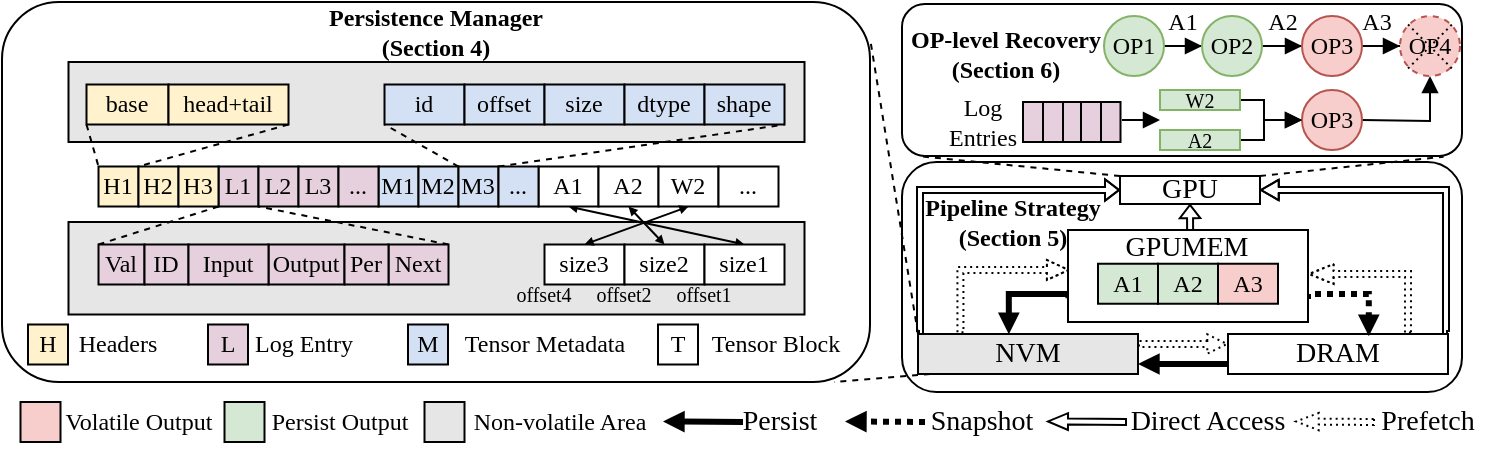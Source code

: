 <mxfile version="24.7.1" type="github">
  <diagram name="第 1 页" id="_ptrRFgUfufC5udD_pL1">
    <mxGraphModel dx="1158" dy="654" grid="1" gridSize="10" guides="1" tooltips="1" connect="1" arrows="1" fold="1" page="1" pageScale="1" pageWidth="827" pageHeight="1169" math="0" shadow="0">
      <root>
        <mxCell id="0" />
        <mxCell id="1" parent="0" />
        <mxCell id="TOuNfcGNLnMNuh-A6v8q-1" value="" style="rounded=1;whiteSpace=wrap;html=1;fillColor=none;fontFamily=Times New Roman;" vertex="1" parent="1">
          <mxGeometry x="480" y="151" width="280" height="76" as="geometry" />
        </mxCell>
        <mxCell id="TOuNfcGNLnMNuh-A6v8q-2" value="" style="rounded=1;whiteSpace=wrap;html=1;fillColor=none;fontFamily=Times New Roman;" vertex="1" parent="1">
          <mxGeometry x="480" y="230" width="280" height="115" as="geometry" />
        </mxCell>
        <mxCell id="TOuNfcGNLnMNuh-A6v8q-3" style="edgeStyle=orthogonalEdgeStyle;rounded=0;orthogonalLoop=1;jettySize=auto;html=1;startArrow=block;startFill=1;endArrow=none;endFill=0;strokeColor=default;strokeWidth=1;align=center;verticalAlign=middle;arcSize=20;fontFamily=Times New Roman;fontSize=11;fontColor=default;labelBackgroundColor=default;sourcePerimeterSpacing=0;targetPerimeterSpacing=0;shape=flexArrow;endSize=3;startSize=2.63;startWidth=6.271;width=3;exitX=1;exitY=0.5;exitDx=0;exitDy=0;" edge="1" parent="1" source="TOuNfcGNLnMNuh-A6v8q-5">
          <mxGeometry relative="1" as="geometry">
            <Array as="points">
              <mxPoint x="752" y="244" />
              <mxPoint x="752" y="316" />
            </Array>
            <mxPoint x="657" y="166" as="sourcePoint" />
            <mxPoint x="753" y="316" as="targetPoint" />
          </mxGeometry>
        </mxCell>
        <mxCell id="TOuNfcGNLnMNuh-A6v8q-4" style="edgeStyle=orthogonalEdgeStyle;rounded=0;orthogonalLoop=1;jettySize=auto;html=1;entryX=0;entryY=0;entryDx=0;entryDy=0;endArrow=none;endFill=0;startArrow=block;startFill=1;strokeColor=default;strokeWidth=1;align=center;verticalAlign=middle;arcSize=20;fontFamily=Times New Roman;fontSize=11;fontColor=default;labelBackgroundColor=default;sourcePerimeterSpacing=0;targetPerimeterSpacing=0;shape=flexArrow;startSize=2.001;endSize=3;width=3;startWidth=6.697;exitX=0;exitY=0.5;exitDx=0;exitDy=0;" edge="1" parent="1" source="TOuNfcGNLnMNuh-A6v8q-5" target="TOuNfcGNLnMNuh-A6v8q-7">
          <mxGeometry relative="1" as="geometry">
            <Array as="points">
              <mxPoint x="489" y="244" />
              <mxPoint x="489" y="316" />
            </Array>
            <mxPoint x="589" y="166" as="sourcePoint" />
            <mxPoint x="489" y="296" as="targetPoint" />
          </mxGeometry>
        </mxCell>
        <mxCell id="TOuNfcGNLnMNuh-A6v8q-5" value="&lt;font style=&quot;font-size: 14px;&quot;&gt;GPU&lt;/font&gt;" style="rounded=0;whiteSpace=wrap;html=1;fillColor=none;fontFamily=Times New Roman;" vertex="1" parent="1">
          <mxGeometry x="589" y="237" width="70" height="14" as="geometry" />
        </mxCell>
        <mxCell id="TOuNfcGNLnMNuh-A6v8q-6" style="edgeStyle=orthogonalEdgeStyle;rounded=0;orthogonalLoop=1;jettySize=auto;html=1;exitX=0.193;exitY=-0.019;exitDx=0;exitDy=0;entryX=0.007;entryY=0.453;entryDx=0;entryDy=0;exitPerimeter=0;dashed=1;dashPattern=1 2;strokeColor=default;strokeWidth=1;align=center;verticalAlign=middle;fontFamily=Times New Roman;fontSize=11;fontColor=default;labelBackgroundColor=default;endArrow=block;endFill=1;shape=flexArrow;endWidth=6;endSize=3.28;width=3;entryPerimeter=0;" edge="1" parent="1" source="TOuNfcGNLnMNuh-A6v8q-7" target="TOuNfcGNLnMNuh-A6v8q-52">
          <mxGeometry relative="1" as="geometry">
            <Array as="points">
              <mxPoint x="509" y="284" />
              <mxPoint x="564" y="284" />
            </Array>
          </mxGeometry>
        </mxCell>
        <mxCell id="TOuNfcGNLnMNuh-A6v8q-7" value="&lt;font style=&quot;font-size: 14px;&quot;&gt;NVM&lt;/font&gt;" style="rounded=0;whiteSpace=wrap;html=1;fontFamily=Times New Roman;fillColor=#E6E6E6;" vertex="1" parent="1">
          <mxGeometry x="488" y="316" width="110" height="20" as="geometry" />
        </mxCell>
        <mxCell id="TOuNfcGNLnMNuh-A6v8q-8" style="rounded=0;orthogonalLoop=1;jettySize=auto;html=1;exitX=0;exitY=0.25;exitDx=0;exitDy=0;strokeWidth=1;entryX=1;entryY=0.25;entryDx=0;entryDy=0;endArrow=none;endFill=0;dashed=1;dashPattern=1 2;strokeColor=default;align=center;verticalAlign=middle;fontFamily=Times New Roman;fontSize=11;fontColor=default;labelBackgroundColor=default;shape=flexArrow;width=3;startSize=2.95;endSize=3.311;endWidth=5.645;startArrow=block;startWidth=5.645;" edge="1" parent="1" source="TOuNfcGNLnMNuh-A6v8q-11" target="TOuNfcGNLnMNuh-A6v8q-7">
          <mxGeometry relative="1" as="geometry">
            <mxPoint x="653" y="305" as="sourcePoint" />
            <mxPoint x="603" y="305" as="targetPoint" />
          </mxGeometry>
        </mxCell>
        <mxCell id="TOuNfcGNLnMNuh-A6v8q-9" style="edgeStyle=orthogonalEdgeStyle;rounded=0;orthogonalLoop=1;jettySize=auto;html=1;exitX=0.818;exitY=-0.015;exitDx=0;exitDy=0;entryX=1.001;entryY=0.481;entryDx=0;entryDy=0;exitPerimeter=0;dashed=1;dashPattern=1 2;strokeColor=default;strokeWidth=1;align=center;verticalAlign=middle;fontFamily=Times New Roman;fontSize=11;fontColor=default;labelBackgroundColor=default;endArrow=block;endFill=1;shape=flexArrow;width=3;endWidth=5.968;endSize=3.731;entryPerimeter=0;" edge="1" parent="1" source="TOuNfcGNLnMNuh-A6v8q-11" target="TOuNfcGNLnMNuh-A6v8q-52">
          <mxGeometry relative="1" as="geometry">
            <Array as="points">
              <mxPoint x="733" y="286" />
              <mxPoint x="683" y="286" />
            </Array>
          </mxGeometry>
        </mxCell>
        <mxCell id="TOuNfcGNLnMNuh-A6v8q-10" style="edgeStyle=orthogonalEdgeStyle;rounded=0;orthogonalLoop=1;jettySize=auto;html=1;exitX=0;exitY=0.75;exitDx=0;exitDy=0;entryX=1;entryY=0.75;entryDx=0;entryDy=0;strokeWidth=3;endArrow=block;endFill=1;startSize=6;endSize=3;fontFamily=Times New Roman;" edge="1" parent="1" source="TOuNfcGNLnMNuh-A6v8q-11" target="TOuNfcGNLnMNuh-A6v8q-7">
          <mxGeometry relative="1" as="geometry" />
        </mxCell>
        <mxCell id="TOuNfcGNLnMNuh-A6v8q-11" value="&lt;font style=&quot;font-size: 14px;&quot;&gt;DRAM&lt;/font&gt;" style="rounded=0;whiteSpace=wrap;html=1;fontFamily=Times New Roman;" vertex="1" parent="1">
          <mxGeometry x="643" y="316" width="110" height="20" as="geometry" />
        </mxCell>
        <mxCell id="TOuNfcGNLnMNuh-A6v8q-12" value="" style="rounded=1;whiteSpace=wrap;html=1;fontFamily=Times New Roman;" vertex="1" parent="1">
          <mxGeometry x="30" y="150" width="434" height="190" as="geometry" />
        </mxCell>
        <mxCell id="TOuNfcGNLnMNuh-A6v8q-13" style="edgeStyle=orthogonalEdgeStyle;rounded=0;orthogonalLoop=1;jettySize=auto;html=1;exitX=0.002;exitY=0.741;exitDx=0;exitDy=0;strokeColor=default;strokeWidth=3;align=center;verticalAlign=middle;fontFamily=Times New Roman;fontSize=11;fontColor=default;labelBackgroundColor=default;endArrow=block;endFill=1;endSize=3;entryX=0.413;entryY=0.006;entryDx=0;entryDy=0;entryPerimeter=0;exitPerimeter=0;" edge="1" parent="1" source="TOuNfcGNLnMNuh-A6v8q-52" target="TOuNfcGNLnMNuh-A6v8q-7">
          <mxGeometry relative="1" as="geometry">
            <mxPoint x="533" y="296" as="targetPoint" />
            <Array as="points">
              <mxPoint x="533" y="296" />
            </Array>
          </mxGeometry>
        </mxCell>
        <mxCell id="TOuNfcGNLnMNuh-A6v8q-14" style="edgeStyle=orthogonalEdgeStyle;rounded=0;orthogonalLoop=1;jettySize=auto;html=1;exitX=1;exitY=0.75;exitDx=0;exitDy=0;strokeWidth=3;endArrow=block;endFill=1;endSize=3;entryX=0.64;entryY=0.056;entryDx=0;entryDy=0;entryPerimeter=0;dashed=1;dashPattern=1 1;fontFamily=Times New Roman;" edge="1" parent="1" source="TOuNfcGNLnMNuh-A6v8q-52" target="TOuNfcGNLnMNuh-A6v8q-11">
          <mxGeometry relative="1" as="geometry">
            <mxPoint x="713" y="296" as="targetPoint" />
            <Array as="points">
              <mxPoint x="683" y="296" />
              <mxPoint x="713" y="296" />
            </Array>
          </mxGeometry>
        </mxCell>
        <mxCell id="TOuNfcGNLnMNuh-A6v8q-15" style="edgeStyle=orthogonalEdgeStyle;rounded=0;orthogonalLoop=1;jettySize=auto;html=1;entryX=0.5;entryY=1;entryDx=0;entryDy=0;endArrow=block;endFill=0;strokeColor=default;strokeWidth=1;align=center;verticalAlign=middle;arcSize=20;fontFamily=Times New Roman;fontSize=11;fontColor=default;labelBackgroundColor=default;startArrow=none;startFill=0;sourcePerimeterSpacing=0;targetPerimeterSpacing=0;shape=flexArrow;width=3;endSize=1.857;startSize=3;endWidth=6.214;exitX=0.51;exitY=0.021;exitDx=0;exitDy=0;exitPerimeter=0;" edge="1" parent="1" target="TOuNfcGNLnMNuh-A6v8q-5">
          <mxGeometry relative="1" as="geometry">
            <mxPoint x="624.1" y="275.63" as="sourcePoint" />
          </mxGeometry>
        </mxCell>
        <mxCell id="TOuNfcGNLnMNuh-A6v8q-40" value="&lt;font style=&quot;font-size: 14px;&quot;&gt;Persist&lt;/font&gt;" style="text;html=1;align=center;verticalAlign=middle;whiteSpace=wrap;rounded=0;fontFamily=Times New Roman;" vertex="1" parent="1">
          <mxGeometry x="388.5" y="345" width="60" height="30" as="geometry" />
        </mxCell>
        <mxCell id="TOuNfcGNLnMNuh-A6v8q-41" style="rounded=0;orthogonalLoop=1;jettySize=auto;html=1;strokeWidth=3;entryX=1;entryY=0.25;entryDx=0;entryDy=0;endArrow=block;endFill=1;endSize=3;dashed=1;dashPattern=1 1;fontFamily=Times New Roman;" edge="1" parent="1">
          <mxGeometry relative="1" as="geometry">
            <mxPoint x="491.5" y="360" as="sourcePoint" />
            <mxPoint x="451.5" y="359.71" as="targetPoint" />
          </mxGeometry>
        </mxCell>
        <mxCell id="TOuNfcGNLnMNuh-A6v8q-42" value="&lt;font style=&quot;font-size: 14px;&quot;&gt;Snapshot&lt;/font&gt;" style="text;html=1;align=center;verticalAlign=middle;whiteSpace=wrap;rounded=0;fontFamily=Times New Roman;" vertex="1" parent="1">
          <mxGeometry x="489.5" y="345" width="60" height="30" as="geometry" />
        </mxCell>
        <mxCell id="TOuNfcGNLnMNuh-A6v8q-43" style="rounded=0;orthogonalLoop=1;jettySize=auto;html=1;strokeWidth=3;entryX=1;entryY=0.25;entryDx=0;entryDy=0;endArrow=block;endFill=1;endSize=3;fontFamily=Times New Roman;" edge="1" parent="1">
          <mxGeometry relative="1" as="geometry">
            <mxPoint x="400.5" y="360" as="sourcePoint" />
            <mxPoint x="360.5" y="359.71" as="targetPoint" />
          </mxGeometry>
        </mxCell>
        <mxCell id="TOuNfcGNLnMNuh-A6v8q-44" style="rounded=0;orthogonalLoop=1;jettySize=auto;html=1;strokeWidth=1;entryX=1;entryY=0.25;entryDx=0;entryDy=0;endArrow=block;endFill=1;dashed=1;dashPattern=1 2;shape=flexArrow;width=3;startSize=6;endSize=3.456;endWidth=4.615;fontFamily=Times New Roman;" edge="1" parent="1">
          <mxGeometry relative="1" as="geometry">
            <mxPoint x="716.5" y="360" as="sourcePoint" />
            <mxPoint x="676.5" y="359.71" as="targetPoint" />
          </mxGeometry>
        </mxCell>
        <mxCell id="TOuNfcGNLnMNuh-A6v8q-45" value="&lt;font style=&quot;font-size: 14px;&quot;&gt;Prefetch&lt;/font&gt;" style="text;html=1;align=center;verticalAlign=middle;whiteSpace=wrap;rounded=0;fontFamily=Times New Roman;" vertex="1" parent="1">
          <mxGeometry x="711.5" y="345" width="62" height="30" as="geometry" />
        </mxCell>
        <mxCell id="TOuNfcGNLnMNuh-A6v8q-46" style="rounded=0;orthogonalLoop=1;jettySize=auto;html=1;strokeWidth=1;entryX=1;entryY=0.25;entryDx=0;entryDy=0;endArrow=block;endFill=1;shape=flexArrow;startSize=6;endSize=3;width=3;targetPerimeterSpacing=0;sourcePerimeterSpacing=0;startWidth=20;arcSize=20;endWidth=4.444;fontFamily=Times New Roman;" edge="1" parent="1">
          <mxGeometry relative="1" as="geometry">
            <mxPoint x="592.5" y="360" as="sourcePoint" />
            <mxPoint x="552.5" y="359.71" as="targetPoint" />
          </mxGeometry>
        </mxCell>
        <mxCell id="TOuNfcGNLnMNuh-A6v8q-47" value="&lt;font style=&quot;font-size: 14px;&quot;&gt;Direct Access&lt;/font&gt;" style="text;html=1;align=center;verticalAlign=middle;whiteSpace=wrap;rounded=0;fontFamily=Times New Roman;" vertex="1" parent="1">
          <mxGeometry x="592.5" y="355" width="80" height="10" as="geometry" />
        </mxCell>
        <mxCell id="TOuNfcGNLnMNuh-A6v8q-48" value="&lt;font&gt;&lt;b&gt;Persistence Manager&lt;/b&gt;&lt;/font&gt;&lt;div&gt;&lt;font&gt;&lt;b&gt;(Section 4)&lt;/b&gt;&lt;/font&gt;&lt;/div&gt;" style="text;html=1;align=center;verticalAlign=middle;whiteSpace=wrap;rounded=0;fontFamily=Times New Roman;" vertex="1" parent="1">
          <mxGeometry x="167" y="150" width="160" height="30" as="geometry" />
        </mxCell>
        <mxCell id="TOuNfcGNLnMNuh-A6v8q-50" value="&lt;font&gt;&lt;b&gt;Pipeline Strategy&lt;/b&gt;&lt;/font&gt;&lt;div&gt;&lt;font&gt;&lt;b&gt;(Section 5)&lt;/b&gt;&lt;/font&gt;&lt;/div&gt;" style="text;html=1;align=center;verticalAlign=middle;whiteSpace=wrap;rounded=0;fontFamily=Times New Roman;" vertex="1" parent="1">
          <mxGeometry x="486" y="245" width="99" height="30" as="geometry" />
        </mxCell>
        <mxCell id="TOuNfcGNLnMNuh-A6v8q-51" value="" style="group;fontFamily=Times New Roman;fillColor=#D5E8D4;" vertex="1" connectable="0" parent="1">
          <mxGeometry x="563" y="264" width="120" height="46" as="geometry" />
        </mxCell>
        <mxCell id="TOuNfcGNLnMNuh-A6v8q-52" value="" style="rounded=0;whiteSpace=wrap;html=1;fontFamily=Times New Roman;" vertex="1" parent="TOuNfcGNLnMNuh-A6v8q-51">
          <mxGeometry width="120" height="46" as="geometry" />
        </mxCell>
        <mxCell id="TOuNfcGNLnMNuh-A6v8q-140" value="&lt;font style=&quot;font-size: 14px;&quot;&gt;GPUMEM&lt;/font&gt;" style="text;html=1;align=center;verticalAlign=middle;whiteSpace=wrap;rounded=0;fontFamily=Times New Roman;" vertex="1" parent="TOuNfcGNLnMNuh-A6v8q-51">
          <mxGeometry x="28.43" y="1.533" width="63.13" height="15.333" as="geometry" />
        </mxCell>
        <mxCell id="TOuNfcGNLnMNuh-A6v8q-143" value="A1" style="whiteSpace=wrap;html=1;aspect=fixed;fillColor=#D5E8D4;fontFamily=Times New Roman;" vertex="1" parent="TOuNfcGNLnMNuh-A6v8q-51">
          <mxGeometry x="15" y="16.87" width="30" height="20" as="geometry" />
        </mxCell>
        <mxCell id="TOuNfcGNLnMNuh-A6v8q-144" value="A2" style="whiteSpace=wrap;html=1;aspect=fixed;fillColor=#D5E8D4;fontFamily=Times New Roman;" vertex="1" parent="TOuNfcGNLnMNuh-A6v8q-51">
          <mxGeometry x="45" y="16.87" width="30" height="20" as="geometry" />
        </mxCell>
        <mxCell id="TOuNfcGNLnMNuh-A6v8q-146" value="A3" style="whiteSpace=wrap;html=1;aspect=fixed;fillColor=#F8CECC;fontFamily=Times New Roman;" vertex="1" parent="TOuNfcGNLnMNuh-A6v8q-51">
          <mxGeometry x="75" y="16.87" width="30" height="20" as="geometry" />
        </mxCell>
        <mxCell id="TOuNfcGNLnMNuh-A6v8q-54" style="edgeStyle=orthogonalEdgeStyle;rounded=0;orthogonalLoop=1;jettySize=auto;html=1;entryX=0;entryY=0.5;entryDx=0;entryDy=0;endArrow=block;endFill=1;fontFamily=Times New Roman;" edge="1" parent="1" source="TOuNfcGNLnMNuh-A6v8q-55" target="TOuNfcGNLnMNuh-A6v8q-57">
          <mxGeometry relative="1" as="geometry" />
        </mxCell>
        <mxCell id="TOuNfcGNLnMNuh-A6v8q-55" value="OP1" style="ellipse;whiteSpace=wrap;html=1;aspect=fixed;fillColor=#d5e8d4;strokeColor=#82b366;fontFamily=Times New Roman;" vertex="1" parent="1">
          <mxGeometry x="581" y="157" width="30" height="30" as="geometry" />
        </mxCell>
        <mxCell id="TOuNfcGNLnMNuh-A6v8q-56" style="edgeStyle=orthogonalEdgeStyle;rounded=0;orthogonalLoop=1;jettySize=auto;html=1;entryX=0;entryY=0.5;entryDx=0;entryDy=0;endArrow=block;endFill=1;fontFamily=Times New Roman;" edge="1" parent="1" source="TOuNfcGNLnMNuh-A6v8q-57" target="TOuNfcGNLnMNuh-A6v8q-59">
          <mxGeometry relative="1" as="geometry" />
        </mxCell>
        <mxCell id="TOuNfcGNLnMNuh-A6v8q-57" value="OP2" style="ellipse;whiteSpace=wrap;html=1;aspect=fixed;fillColor=#d5e8d4;strokeColor=#82b366;fontFamily=Times New Roman;" vertex="1" parent="1">
          <mxGeometry x="630" y="157" width="30" height="30" as="geometry" />
        </mxCell>
        <mxCell id="TOuNfcGNLnMNuh-A6v8q-58" style="edgeStyle=orthogonalEdgeStyle;rounded=0;orthogonalLoop=1;jettySize=auto;html=1;entryX=0;entryY=0.5;entryDx=0;entryDy=0;endArrow=block;endFill=1;fontFamily=Times New Roman;" edge="1" parent="1" source="TOuNfcGNLnMNuh-A6v8q-59" target="TOuNfcGNLnMNuh-A6v8q-60">
          <mxGeometry relative="1" as="geometry" />
        </mxCell>
        <mxCell id="TOuNfcGNLnMNuh-A6v8q-59" value="OP3" style="ellipse;whiteSpace=wrap;html=1;aspect=fixed;fillColor=#f8cecc;strokeColor=#b85450;fontFamily=Times New Roman;" vertex="1" parent="1">
          <mxGeometry x="680" y="157" width="30" height="30" as="geometry" />
        </mxCell>
        <mxCell id="TOuNfcGNLnMNuh-A6v8q-60" value="OP4" style="ellipse;whiteSpace=wrap;html=1;aspect=fixed;fillColor=#f8cecc;strokeColor=#b85450;fontFamily=Times New Roman;dashed=1;" vertex="1" parent="1">
          <mxGeometry x="729" y="157" width="30" height="30" as="geometry" />
        </mxCell>
        <mxCell id="TOuNfcGNLnMNuh-A6v8q-62" style="edgeStyle=orthogonalEdgeStyle;rounded=0;orthogonalLoop=1;jettySize=auto;html=1;entryX=0.5;entryY=1;entryDx=0;entryDy=0;endArrow=block;endFill=1;fontFamily=Times New Roman;" edge="1" parent="1" target="TOuNfcGNLnMNuh-A6v8q-60">
          <mxGeometry relative="1" as="geometry">
            <mxPoint x="710.0" y="209.029" as="sourcePoint" />
          </mxGeometry>
        </mxCell>
        <mxCell id="TOuNfcGNLnMNuh-A6v8q-63" value="OP3" style="ellipse;whiteSpace=wrap;html=1;aspect=fixed;fillColor=#f8cecc;strokeColor=#b85450;fontFamily=Times New Roman;" vertex="1" parent="1">
          <mxGeometry x="680" y="194" width="30" height="30" as="geometry" />
        </mxCell>
        <mxCell id="TOuNfcGNLnMNuh-A6v8q-66" value="&lt;font&gt;&lt;b&gt;OP-level Recovery&lt;/b&gt;&lt;/font&gt;&lt;div&gt;&lt;font&gt;&lt;b&gt;(Section 6)&lt;/b&gt;&lt;/font&gt;&lt;/div&gt;" style="text;html=1;align=center;verticalAlign=middle;whiteSpace=wrap;rounded=0;fontFamily=Times New Roman;" vertex="1" parent="1">
          <mxGeometry x="480" y="161.25" width="104" height="30" as="geometry" />
        </mxCell>
        <mxCell id="TOuNfcGNLnMNuh-A6v8q-67" value="A1" style="text;html=1;align=center;verticalAlign=middle;whiteSpace=wrap;rounded=0;fontFamily=Times New Roman;" vertex="1" parent="1">
          <mxGeometry x="605" y="150" width="31" height="20" as="geometry" />
        </mxCell>
        <mxCell id="TOuNfcGNLnMNuh-A6v8q-68" value="A2" style="text;html=1;align=center;verticalAlign=middle;whiteSpace=wrap;rounded=0;fontFamily=Times New Roman;" vertex="1" parent="1">
          <mxGeometry x="655" y="150" width="31" height="20" as="geometry" />
        </mxCell>
        <mxCell id="TOuNfcGNLnMNuh-A6v8q-69" value="A3" style="text;html=1;align=center;verticalAlign=middle;whiteSpace=wrap;rounded=0;fontFamily=Times New Roman;" vertex="1" parent="1">
          <mxGeometry x="702" y="150" width="31" height="20" as="geometry" />
        </mxCell>
        <mxCell id="TOuNfcGNLnMNuh-A6v8q-70" style="edgeStyle=orthogonalEdgeStyle;rounded=0;orthogonalLoop=1;jettySize=auto;html=1;entryX=0;entryY=0.5;entryDx=0;entryDy=0;endArrow=block;endFill=1;fontFamily=Times New Roman;" edge="1" parent="1" source="TOuNfcGNLnMNuh-A6v8q-71">
          <mxGeometry relative="1" as="geometry">
            <Array as="points">
              <mxPoint x="661" y="199" />
              <mxPoint x="661" y="209" />
            </Array>
            <mxPoint x="680.0" y="209" as="targetPoint" />
          </mxGeometry>
        </mxCell>
        <mxCell id="TOuNfcGNLnMNuh-A6v8q-71" value="&lt;p style=&quot;line-height: 100%;&quot;&gt;&lt;font style=&quot;font-size: 10px;&quot;&gt;W2&lt;/font&gt;&lt;/p&gt;" style="rounded=0;whiteSpace=wrap;html=1;fillColor=#d5e8d4;strokeColor=#82b366;fontFamily=Times New Roman;" vertex="1" parent="1">
          <mxGeometry x="609" y="194" width="40" height="10" as="geometry" />
        </mxCell>
        <mxCell id="TOuNfcGNLnMNuh-A6v8q-72" style="edgeStyle=orthogonalEdgeStyle;rounded=0;orthogonalLoop=1;jettySize=auto;html=1;entryX=0;entryY=0.5;entryDx=0;entryDy=0;endArrow=block;endFill=1;fontFamily=Times New Roman;" edge="1" parent="1">
          <mxGeometry relative="1" as="geometry">
            <Array as="points">
              <mxPoint x="661" y="219" />
              <mxPoint x="661" y="209" />
            </Array>
            <mxPoint x="649" y="219.029" as="sourcePoint" />
            <mxPoint x="680.0" y="209" as="targetPoint" />
          </mxGeometry>
        </mxCell>
        <mxCell id="TOuNfcGNLnMNuh-A6v8q-73" value="&lt;p style=&quot;line-height: 100%;&quot;&gt;&lt;font style=&quot;font-size: 10px;&quot;&gt;A2&lt;/font&gt;&lt;/p&gt;" style="rounded=0;whiteSpace=wrap;html=1;fillColor=#d5e8d4;strokeColor=#82b366;fontFamily=Times New Roman;" vertex="1" parent="1">
          <mxGeometry x="609" y="214" width="40" height="10" as="geometry" />
        </mxCell>
        <mxCell id="TOuNfcGNLnMNuh-A6v8q-74" style="rounded=0;orthogonalLoop=1;jettySize=auto;html=1;exitX=0;exitY=0;exitDx=0;exitDy=0;entryX=1;entryY=0.095;entryDx=0;entryDy=0;dashed=1;endArrow=none;endFill=0;entryPerimeter=0;fontFamily=Times New Roman;" edge="1" parent="1" source="TOuNfcGNLnMNuh-A6v8q-7" target="TOuNfcGNLnMNuh-A6v8q-12">
          <mxGeometry relative="1" as="geometry" />
        </mxCell>
        <mxCell id="TOuNfcGNLnMNuh-A6v8q-75" style="rounded=0;orthogonalLoop=1;jettySize=auto;html=1;exitX=0;exitY=1;exitDx=0;exitDy=0;endArrow=none;endFill=0;dashed=1;fontFamily=Times New Roman;" edge="1" parent="1">
          <mxGeometry relative="1" as="geometry">
            <mxPoint x="494" y="336" as="sourcePoint" />
            <mxPoint x="446" y="340" as="targetPoint" />
          </mxGeometry>
        </mxCell>
        <mxCell id="TOuNfcGNLnMNuh-A6v8q-76" style="rounded=0;orthogonalLoop=1;jettySize=auto;html=1;exitX=0;exitY=0;exitDx=0;exitDy=0;entryX=0.035;entryY=1.003;entryDx=0;entryDy=0;entryPerimeter=0;dashed=1;endArrow=none;endFill=0;fontFamily=Times New Roman;" edge="1" parent="1" source="TOuNfcGNLnMNuh-A6v8q-5" target="TOuNfcGNLnMNuh-A6v8q-1">
          <mxGeometry relative="1" as="geometry" />
        </mxCell>
        <mxCell id="TOuNfcGNLnMNuh-A6v8q-77" style="rounded=0;orthogonalLoop=1;jettySize=auto;html=1;exitX=1;exitY=0;exitDx=0;exitDy=0;entryX=0.967;entryY=1.005;entryDx=0;entryDy=0;entryPerimeter=0;dashed=1;endArrow=none;endFill=0;fontFamily=Times New Roman;" edge="1" parent="1" source="TOuNfcGNLnMNuh-A6v8q-5" target="TOuNfcGNLnMNuh-A6v8q-1">
          <mxGeometry relative="1" as="geometry" />
        </mxCell>
        <mxCell id="TOuNfcGNLnMNuh-A6v8q-78" value="" style="rounded=0;whiteSpace=wrap;html=1;fillColor=#E6E6E6;fontFamily=Times New Roman;" vertex="1" parent="1">
          <mxGeometry x="63.25" y="180" width="368" height="40" as="geometry" />
        </mxCell>
        <mxCell id="TOuNfcGNLnMNuh-A6v8q-79" value="" style="rounded=0;whiteSpace=wrap;html=1;fillColor=#E6E6E6;fontFamily=Times New Roman;" vertex="1" parent="1">
          <mxGeometry x="63.25" y="260" width="368" height="46.25" as="geometry" />
        </mxCell>
        <mxCell id="TOuNfcGNLnMNuh-A6v8q-80" value="" style="endArrow=none;dashed=1;html=1;rounded=0;entryX=0;entryY=1;entryDx=0;entryDy=0;exitX=0;exitY=0;exitDx=0;exitDy=0;fontFamily=Times New Roman;" edge="1" parent="1" source="TOuNfcGNLnMNuh-A6v8q-88" target="TOuNfcGNLnMNuh-A6v8q-95">
          <mxGeometry width="50" height="50" relative="1" as="geometry">
            <mxPoint x="311.25" y="231.25" as="sourcePoint" />
            <mxPoint x="191.69" y="200.99" as="targetPoint" />
          </mxGeometry>
        </mxCell>
        <mxCell id="TOuNfcGNLnMNuh-A6v8q-81" style="rounded=0;orthogonalLoop=1;jettySize=auto;html=1;entryX=0.5;entryY=0;entryDx=0;entryDy=0;exitX=0.5;exitY=1;exitDx=0;exitDy=0;endSize=2;endArrow=block;endFill=1;fontFamily=Times New Roman;startArrow=block;startFill=1;startSize=2;" edge="1" parent="1" source="TOuNfcGNLnMNuh-A6v8q-82" target="TOuNfcGNLnMNuh-A6v8q-107">
          <mxGeometry relative="1" as="geometry" />
        </mxCell>
        <mxCell id="TOuNfcGNLnMNuh-A6v8q-82" value="A1" style="whiteSpace=wrap;html=1;aspect=fixed;fillColor=#FFFFFF;fontFamily=Times New Roman;" vertex="1" parent="1">
          <mxGeometry x="298.25" y="232.25" width="30" height="20" as="geometry" />
        </mxCell>
        <mxCell id="TOuNfcGNLnMNuh-A6v8q-83" style="rounded=0;orthogonalLoop=1;jettySize=auto;html=1;entryX=0.5;entryY=0;entryDx=0;entryDy=0;exitX=0.5;exitY=1;exitDx=0;exitDy=0;endSize=2;endArrow=block;endFill=1;fontFamily=Times New Roman;startArrow=block;startFill=1;startSize=2;" edge="1" parent="1" source="TOuNfcGNLnMNuh-A6v8q-84" target="TOuNfcGNLnMNuh-A6v8q-106">
          <mxGeometry relative="1" as="geometry" />
        </mxCell>
        <mxCell id="TOuNfcGNLnMNuh-A6v8q-84" value="A2" style="whiteSpace=wrap;html=1;aspect=fixed;fillColor=#FFFFFF;fontFamily=Times New Roman;" vertex="1" parent="1">
          <mxGeometry x="328.25" y="232.25" width="30" height="20" as="geometry" />
        </mxCell>
        <mxCell id="TOuNfcGNLnMNuh-A6v8q-85" value="W2" style="whiteSpace=wrap;html=1;aspect=fixed;fillColor=#FFFFFF;fontFamily=Times New Roman;" vertex="1" parent="1">
          <mxGeometry x="358.25" y="232.25" width="30" height="20" as="geometry" />
        </mxCell>
        <mxCell id="TOuNfcGNLnMNuh-A6v8q-86" value="M1" style="rounded=0;whiteSpace=wrap;html=1;fillColor=#D4E1F5;fontFamily=Times New Roman;" vertex="1" parent="1">
          <mxGeometry x="218.25" y="232.25" width="20" height="20" as="geometry" />
        </mxCell>
        <mxCell id="TOuNfcGNLnMNuh-A6v8q-87" value="M2" style="rounded=0;whiteSpace=wrap;html=1;fillColor=#D4E1F5;fontFamily=Times New Roman;" vertex="1" parent="1">
          <mxGeometry x="238.25" y="232.25" width="20" height="20" as="geometry" />
        </mxCell>
        <mxCell id="TOuNfcGNLnMNuh-A6v8q-88" value="M3" style="rounded=0;whiteSpace=wrap;html=1;fillColor=#D4E1F5;fontFamily=Times New Roman;" vertex="1" parent="1">
          <mxGeometry x="258.25" y="232.25" width="20" height="20" as="geometry" />
        </mxCell>
        <mxCell id="TOuNfcGNLnMNuh-A6v8q-89" value="L1" style="rounded=0;whiteSpace=wrap;html=1;fillColor=#E6D0DE;fontFamily=Times New Roman;" vertex="1" parent="1">
          <mxGeometry x="138.25" y="232.25" width="20" height="20" as="geometry" />
        </mxCell>
        <mxCell id="TOuNfcGNLnMNuh-A6v8q-90" value="L2" style="rounded=0;whiteSpace=wrap;html=1;fillColor=#E6D0DE;fontFamily=Times New Roman;" vertex="1" parent="1">
          <mxGeometry x="158.25" y="232.25" width="20" height="20" as="geometry" />
        </mxCell>
        <mxCell id="TOuNfcGNLnMNuh-A6v8q-91" value="L3" style="rounded=0;whiteSpace=wrap;html=1;fillColor=#E6D0DE;fontFamily=Times New Roman;" vertex="1" parent="1">
          <mxGeometry x="178.25" y="232.25" width="20" height="20" as="geometry" />
        </mxCell>
        <mxCell id="TOuNfcGNLnMNuh-A6v8q-92" value="" style="endArrow=none;dashed=1;html=1;rounded=0;entryX=0;entryY=1;entryDx=0;entryDy=0;exitX=0;exitY=0;exitDx=0;exitDy=0;fontFamily=Times New Roman;" edge="1" parent="1" source="TOuNfcGNLnMNuh-A6v8q-100" target="TOuNfcGNLnMNuh-A6v8q-89">
          <mxGeometry width="50" height="50" relative="1" as="geometry">
            <mxPoint x="170.25" y="276.25" as="sourcePoint" />
            <mxPoint x="201.25" y="219.25" as="targetPoint" />
          </mxGeometry>
        </mxCell>
        <mxCell id="TOuNfcGNLnMNuh-A6v8q-93" value="" style="endArrow=none;dashed=1;html=1;rounded=0;entryX=0;entryY=1;entryDx=0;entryDy=0;exitX=1;exitY=0;exitDx=0;exitDy=0;fontFamily=Times New Roman;" edge="1" parent="1" source="TOuNfcGNLnMNuh-A6v8q-128" target="TOuNfcGNLnMNuh-A6v8q-90">
          <mxGeometry width="50" height="50" relative="1" as="geometry">
            <mxPoint x="346.25" y="276.25" as="sourcePoint" />
            <mxPoint x="231.25" y="261.25" as="targetPoint" />
          </mxGeometry>
        </mxCell>
        <mxCell id="TOuNfcGNLnMNuh-A6v8q-94" value="..." style="rounded=0;whiteSpace=wrap;html=1;fillColor=#E6D0DE;fontFamily=Times New Roman;" vertex="1" parent="1">
          <mxGeometry x="198.25" y="232.25" width="20" height="20" as="geometry" />
        </mxCell>
        <mxCell id="TOuNfcGNLnMNuh-A6v8q-95" value="id" style="rounded=0;whiteSpace=wrap;html=1;fillColor=#D4E1F5;fontFamily=Times New Roman;" vertex="1" parent="1">
          <mxGeometry x="221.25" y="191.25" width="40" height="20" as="geometry" />
        </mxCell>
        <mxCell id="TOuNfcGNLnMNuh-A6v8q-96" value="offset" style="rounded=0;whiteSpace=wrap;html=1;fillColor=#D4E1F5;fontFamily=Times New Roman;" vertex="1" parent="1">
          <mxGeometry x="261.25" y="191.25" width="40" height="20" as="geometry" />
        </mxCell>
        <mxCell id="TOuNfcGNLnMNuh-A6v8q-97" value="size" style="rounded=0;whiteSpace=wrap;html=1;fillColor=#D4E1F5;fontFamily=Times New Roman;" vertex="1" parent="1">
          <mxGeometry x="301.25" y="191.25" width="40" height="20" as="geometry" />
        </mxCell>
        <mxCell id="TOuNfcGNLnMNuh-A6v8q-98" value="dtype" style="rounded=0;whiteSpace=wrap;html=1;fillColor=#D4E1F5;fontFamily=Times New Roman;" vertex="1" parent="1">
          <mxGeometry x="341.25" y="191.25" width="40" height="20" as="geometry" />
        </mxCell>
        <mxCell id="TOuNfcGNLnMNuh-A6v8q-99" value="shape" style="rounded=0;whiteSpace=wrap;html=1;fillColor=#D4E1F5;fontFamily=Times New Roman;" vertex="1" parent="1">
          <mxGeometry x="381.25" y="191.25" width="40" height="20" as="geometry" />
        </mxCell>
        <mxCell id="TOuNfcGNLnMNuh-A6v8q-100" value="Val" style="rounded=0;whiteSpace=wrap;html=1;fillColor=#E6D0DE;fontFamily=Times New Roman;" vertex="1" parent="1">
          <mxGeometry x="78.25" y="271.25" width="23" height="20" as="geometry" />
        </mxCell>
        <mxCell id="TOuNfcGNLnMNuh-A6v8q-101" value="ID" style="rounded=0;whiteSpace=wrap;html=1;fillColor=#E6D0DE;fontFamily=Times New Roman;" vertex="1" parent="1">
          <mxGeometry x="101.25" y="271.25" width="22" height="20" as="geometry" />
        </mxCell>
        <mxCell id="TOuNfcGNLnMNuh-A6v8q-102" value="Output" style="rounded=0;whiteSpace=wrap;html=1;fillColor=#E6D0DE;fontFamily=Times New Roman;" vertex="1" parent="1">
          <mxGeometry x="163.25" y="271.25" width="38" height="20" as="geometry" />
        </mxCell>
        <mxCell id="TOuNfcGNLnMNuh-A6v8q-103" value="Input" style="rounded=0;whiteSpace=wrap;html=1;fillColor=#E6D0DE;fontFamily=Times New Roman;" vertex="1" parent="1">
          <mxGeometry x="123.25" y="271.25" width="40" height="20" as="geometry" />
        </mxCell>
        <mxCell id="TOuNfcGNLnMNuh-A6v8q-104" value="" style="endArrow=none;dashed=1;html=1;rounded=0;entryX=1;entryY=1;entryDx=0;entryDy=0;exitX=1;exitY=0;exitDx=0;exitDy=0;fontFamily=Times New Roman;" edge="1" parent="1" source="TOuNfcGNLnMNuh-A6v8q-88" target="TOuNfcGNLnMNuh-A6v8q-99">
          <mxGeometry width="50" height="50" relative="1" as="geometry">
            <mxPoint x="281.25" y="241.25" as="sourcePoint" />
            <mxPoint x="201.25" y="221.25" as="targetPoint" />
          </mxGeometry>
        </mxCell>
        <mxCell id="TOuNfcGNLnMNuh-A6v8q-105" value="size3" style="rounded=0;whiteSpace=wrap;html=1;fillColor=#FFFFFF;fontFamily=Times New Roman;" vertex="1" parent="1">
          <mxGeometry x="301.25" y="271.25" width="40" height="20" as="geometry" />
        </mxCell>
        <mxCell id="TOuNfcGNLnMNuh-A6v8q-106" value="size2" style="rounded=0;whiteSpace=wrap;html=1;fillColor=#FFFFFF;fontFamily=Times New Roman;" vertex="1" parent="1">
          <mxGeometry x="341.25" y="271.25" width="40" height="20" as="geometry" />
        </mxCell>
        <mxCell id="TOuNfcGNLnMNuh-A6v8q-107" value="size1" style="rounded=0;whiteSpace=wrap;html=1;fillColor=#FFFFFF;fontFamily=Times New Roman;" vertex="1" parent="1">
          <mxGeometry x="381.25" y="271.25" width="40" height="20" as="geometry" />
        </mxCell>
        <mxCell id="TOuNfcGNLnMNuh-A6v8q-108" value="&lt;font style=&quot;font-size: 10px;&quot;&gt;offset4&lt;/font&gt;" style="text;html=1;align=center;verticalAlign=middle;whiteSpace=wrap;rounded=0;fontFamily=Times New Roman;" vertex="1" parent="1">
          <mxGeometry x="281.25" y="291.25" width="40" height="10" as="geometry" />
        </mxCell>
        <mxCell id="TOuNfcGNLnMNuh-A6v8q-109" value="&lt;font style=&quot;font-size: 10px;&quot;&gt;offset2&lt;/font&gt;" style="text;html=1;align=center;verticalAlign=middle;whiteSpace=wrap;rounded=0;fontFamily=Times New Roman;" vertex="1" parent="1">
          <mxGeometry x="321.25" y="291.25" width="40" height="10" as="geometry" />
        </mxCell>
        <mxCell id="TOuNfcGNLnMNuh-A6v8q-110" value="&lt;font style=&quot;font-size: 10px;&quot;&gt;offset1&lt;/font&gt;" style="text;html=1;align=center;verticalAlign=middle;whiteSpace=wrap;rounded=0;fontFamily=Times New Roman;" vertex="1" parent="1">
          <mxGeometry x="361.25" y="291.25" width="40" height="10" as="geometry" />
        </mxCell>
        <mxCell id="TOuNfcGNLnMNuh-A6v8q-111" style="rounded=0;orthogonalLoop=1;jettySize=auto;html=1;entryX=0.5;entryY=0;entryDx=0;entryDy=0;endSize=2;endArrow=block;endFill=1;exitX=0.5;exitY=1;exitDx=0;exitDy=0;fontFamily=Times New Roman;startSize=2;startArrow=block;startFill=1;" edge="1" parent="1" source="TOuNfcGNLnMNuh-A6v8q-85" target="TOuNfcGNLnMNuh-A6v8q-105">
          <mxGeometry relative="1" as="geometry" />
        </mxCell>
        <mxCell id="TOuNfcGNLnMNuh-A6v8q-112" value="H1" style="rounded=0;whiteSpace=wrap;html=1;fillColor=#FFF2CC;fontFamily=Times New Roman;" vertex="1" parent="1">
          <mxGeometry x="78.25" y="232.25" width="20" height="20" as="geometry" />
        </mxCell>
        <mxCell id="TOuNfcGNLnMNuh-A6v8q-113" style="rounded=0;orthogonalLoop=1;jettySize=auto;html=1;exitX=0;exitY=1;exitDx=0;exitDy=0;entryX=0;entryY=0;entryDx=0;entryDy=0;dashed=1;endArrow=none;endFill=0;fontFamily=Times New Roman;" edge="1" parent="1" source="TOuNfcGNLnMNuh-A6v8q-114" target="TOuNfcGNLnMNuh-A6v8q-112">
          <mxGeometry relative="1" as="geometry" />
        </mxCell>
        <mxCell id="TOuNfcGNLnMNuh-A6v8q-114" value="base" style="rounded=0;whiteSpace=wrap;html=1;fillColor=#FFF2CC;fontFamily=Times New Roman;" vertex="1" parent="1">
          <mxGeometry x="72.25" y="191.25" width="41" height="20" as="geometry" />
        </mxCell>
        <mxCell id="TOuNfcGNLnMNuh-A6v8q-115" value="..." style="rounded=0;whiteSpace=wrap;html=1;fillColor=#D4E1F5;fontFamily=Times New Roman;" vertex="1" parent="1">
          <mxGeometry x="278.25" y="232.25" width="20" height="20" as="geometry" />
        </mxCell>
        <mxCell id="TOuNfcGNLnMNuh-A6v8q-116" value="..." style="whiteSpace=wrap;html=1;aspect=fixed;fillColor=#FFFFFF;fontFamily=Times New Roman;" vertex="1" parent="1">
          <mxGeometry x="388.25" y="232.25" width="30" height="20" as="geometry" />
        </mxCell>
        <mxCell id="TOuNfcGNLnMNuh-A6v8q-117" style="rounded=0;orthogonalLoop=1;jettySize=auto;html=1;exitX=1;exitY=1;exitDx=0;exitDy=0;entryX=1;entryY=0;entryDx=0;entryDy=0;dashed=1;endArrow=none;endFill=0;fontFamily=Times New Roman;" edge="1" parent="1" source="TOuNfcGNLnMNuh-A6v8q-130" target="TOuNfcGNLnMNuh-A6v8q-112">
          <mxGeometry relative="1" as="geometry">
            <mxPoint x="81.25" y="221.25" as="sourcePoint" />
            <mxPoint x="111.25" y="241.25" as="targetPoint" />
          </mxGeometry>
        </mxCell>
        <mxCell id="TOuNfcGNLnMNuh-A6v8q-118" value="H2" style="rounded=0;whiteSpace=wrap;html=1;fillColor=#FFF2CC;fontFamily=Times New Roman;" vertex="1" parent="1">
          <mxGeometry x="98.25" y="232.25" width="20" height="20" as="geometry" />
        </mxCell>
        <mxCell id="TOuNfcGNLnMNuh-A6v8q-119" value="H3" style="rounded=0;whiteSpace=wrap;html=1;fillColor=#FFF2CC;fontFamily=Times New Roman;" vertex="1" parent="1">
          <mxGeometry x="118.25" y="232.25" width="20" height="20" as="geometry" />
        </mxCell>
        <mxCell id="TOuNfcGNLnMNuh-A6v8q-120" value="H" style="rounded=0;whiteSpace=wrap;html=1;fillColor=#FFF2CC;fontFamily=Times New Roman;" vertex="1" parent="1">
          <mxGeometry x="43" y="311.25" width="20" height="20" as="geometry" />
        </mxCell>
        <mxCell id="TOuNfcGNLnMNuh-A6v8q-121" value="Headers" style="text;html=1;align=center;verticalAlign=middle;whiteSpace=wrap;rounded=0;fontFamily=Times New Roman;" vertex="1" parent="1">
          <mxGeometry x="63" y="313.75" width="50" height="15" as="geometry" />
        </mxCell>
        <mxCell id="TOuNfcGNLnMNuh-A6v8q-122" value="L" style="rounded=0;whiteSpace=wrap;html=1;fillColor=#E6D0DE;fontFamily=Times New Roman;" vertex="1" parent="1">
          <mxGeometry x="133" y="311.25" width="20" height="20" as="geometry" />
        </mxCell>
        <mxCell id="TOuNfcGNLnMNuh-A6v8q-123" value="Log Entry" style="text;html=1;align=center;verticalAlign=middle;whiteSpace=wrap;rounded=0;fontFamily=Times New Roman;" vertex="1" parent="1">
          <mxGeometry x="151" y="313.75" width="60" height="15" as="geometry" />
        </mxCell>
        <mxCell id="TOuNfcGNLnMNuh-A6v8q-124" value="M" style="rounded=0;whiteSpace=wrap;html=1;fillColor=#D4E1F5;fontFamily=Times New Roman;" vertex="1" parent="1">
          <mxGeometry x="233" y="311.25" width="20" height="20" as="geometry" />
        </mxCell>
        <mxCell id="TOuNfcGNLnMNuh-A6v8q-125" value="Tensor Metadata" style="text;html=1;align=center;verticalAlign=middle;whiteSpace=wrap;rounded=0;fontFamily=Times New Roman;" vertex="1" parent="1">
          <mxGeometry x="251" y="313.75" width="101" height="15" as="geometry" />
        </mxCell>
        <mxCell id="TOuNfcGNLnMNuh-A6v8q-126" value="T" style="rounded=0;whiteSpace=wrap;html=1;fillColor=#FFFFFF;fontFamily=Times New Roman;" vertex="1" parent="1">
          <mxGeometry x="358" y="311.25" width="20" height="20" as="geometry" />
        </mxCell>
        <mxCell id="TOuNfcGNLnMNuh-A6v8q-127" value="Tensor Block" style="text;html=1;align=center;verticalAlign=middle;whiteSpace=wrap;rounded=0;fontFamily=Times New Roman;" vertex="1" parent="1">
          <mxGeometry x="378" y="313.75" width="77.5" height="15" as="geometry" />
        </mxCell>
        <mxCell id="TOuNfcGNLnMNuh-A6v8q-128" value="Next" style="rounded=0;whiteSpace=wrap;html=1;fillColor=#E6D0DE;fontFamily=Times New Roman;" vertex="1" parent="1">
          <mxGeometry x="223.25" y="271.25" width="30" height="20" as="geometry" />
        </mxCell>
        <mxCell id="TOuNfcGNLnMNuh-A6v8q-129" value="Per" style="rounded=0;whiteSpace=wrap;html=1;fillColor=#E6D0DE;fontFamily=Times New Roman;" vertex="1" parent="1">
          <mxGeometry x="201.25" y="271.25" width="22" height="20" as="geometry" />
        </mxCell>
        <mxCell id="TOuNfcGNLnMNuh-A6v8q-130" value="head+tail" style="rounded=0;whiteSpace=wrap;html=1;fillColor=#FFF2CC;fontFamily=Times New Roman;" vertex="1" parent="1">
          <mxGeometry x="113.25" y="191.25" width="60" height="20" as="geometry" />
        </mxCell>
        <mxCell id="TOuNfcGNLnMNuh-A6v8q-131" value="" style="shape=table;startSize=0;container=1;collapsible=0;childLayout=tableLayout;fillColor=#E6D0DE;" vertex="1" parent="1">
          <mxGeometry x="540.5" y="200" width="48.75" height="20" as="geometry" />
        </mxCell>
        <mxCell id="TOuNfcGNLnMNuh-A6v8q-132" value="" style="shape=tableRow;horizontal=0;startSize=0;swimlaneHead=0;swimlaneBody=0;strokeColor=inherit;top=0;left=0;bottom=0;right=0;collapsible=0;dropTarget=0;fillColor=none;points=[[0,0.5],[1,0.5]];portConstraint=eastwest;" vertex="1" parent="TOuNfcGNLnMNuh-A6v8q-131">
          <mxGeometry width="48.75" height="20" as="geometry" />
        </mxCell>
        <mxCell id="TOuNfcGNLnMNuh-A6v8q-133" value="" style="shape=partialRectangle;html=1;whiteSpace=wrap;connectable=0;strokeColor=inherit;overflow=hidden;fillColor=none;top=0;left=0;bottom=0;right=0;pointerEvents=1;" vertex="1" parent="TOuNfcGNLnMNuh-A6v8q-132">
          <mxGeometry width="10" height="20" as="geometry">
            <mxRectangle width="10" height="20" as="alternateBounds" />
          </mxGeometry>
        </mxCell>
        <mxCell id="TOuNfcGNLnMNuh-A6v8q-134" value="" style="shape=partialRectangle;html=1;whiteSpace=wrap;connectable=0;strokeColor=inherit;overflow=hidden;fillColor=none;top=0;left=0;bottom=0;right=0;pointerEvents=1;" vertex="1" parent="TOuNfcGNLnMNuh-A6v8q-132">
          <mxGeometry x="10" width="10" height="20" as="geometry">
            <mxRectangle width="10" height="20" as="alternateBounds" />
          </mxGeometry>
        </mxCell>
        <mxCell id="TOuNfcGNLnMNuh-A6v8q-135" value="" style="shape=partialRectangle;html=1;whiteSpace=wrap;connectable=0;strokeColor=inherit;overflow=hidden;fillColor=none;top=0;left=0;bottom=0;right=0;pointerEvents=1;" vertex="1" parent="TOuNfcGNLnMNuh-A6v8q-132">
          <mxGeometry x="20" width="9" height="20" as="geometry">
            <mxRectangle width="9" height="20" as="alternateBounds" />
          </mxGeometry>
        </mxCell>
        <mxCell id="TOuNfcGNLnMNuh-A6v8q-136" value="" style="shape=partialRectangle;html=1;whiteSpace=wrap;connectable=0;strokeColor=inherit;overflow=hidden;fillColor=none;top=0;left=0;bottom=0;right=0;pointerEvents=1;" vertex="1" parent="TOuNfcGNLnMNuh-A6v8q-132">
          <mxGeometry x="29" width="10" height="20" as="geometry">
            <mxRectangle width="10" height="20" as="alternateBounds" />
          </mxGeometry>
        </mxCell>
        <mxCell id="TOuNfcGNLnMNuh-A6v8q-137" value="" style="shape=partialRectangle;html=1;whiteSpace=wrap;connectable=0;strokeColor=inherit;overflow=hidden;fillColor=none;top=0;left=0;bottom=0;right=0;pointerEvents=1;" vertex="1" parent="TOuNfcGNLnMNuh-A6v8q-132">
          <mxGeometry x="39" width="10" height="20" as="geometry">
            <mxRectangle width="10" height="20" as="alternateBounds" />
          </mxGeometry>
        </mxCell>
        <mxCell id="TOuNfcGNLnMNuh-A6v8q-139" value="Log Entries" style="text;html=1;align=center;verticalAlign=middle;whiteSpace=wrap;rounded=0;fontFamily=Times New Roman;" vertex="1" parent="1">
          <mxGeometry x="500" y="200" width="40.5" height="20" as="geometry" />
        </mxCell>
        <mxCell id="TOuNfcGNLnMNuh-A6v8q-142" style="edgeStyle=orthogonalEdgeStyle;rounded=0;orthogonalLoop=1;jettySize=auto;html=1;entryX=0;entryY=0.5;entryDx=0;entryDy=0;endArrow=block;endFill=1;fontFamily=Times New Roman;" edge="1" parent="1">
          <mxGeometry relative="1" as="geometry">
            <mxPoint x="590" y="209" as="sourcePoint" />
            <mxPoint x="609" y="209" as="targetPoint" />
          </mxGeometry>
        </mxCell>
        <mxCell id="TOuNfcGNLnMNuh-A6v8q-147" value="" style="rounded=0;whiteSpace=wrap;html=1;fillColor=#F8CECC;fontFamily=Times New Roman;" vertex="1" parent="1">
          <mxGeometry x="39.25" y="350" width="20" height="20" as="geometry" />
        </mxCell>
        <mxCell id="TOuNfcGNLnMNuh-A6v8q-148" value="Volatile Output" style="text;html=1;align=center;verticalAlign=middle;whiteSpace=wrap;rounded=0;fontFamily=Times New Roman;" vertex="1" parent="1">
          <mxGeometry x="58.25" y="352.5" width="80.75" height="15" as="geometry" />
        </mxCell>
        <mxCell id="TOuNfcGNLnMNuh-A6v8q-149" value="" style="rounded=0;whiteSpace=wrap;html=1;fillColor=#D5E8D4;fontFamily=Times New Roman;" vertex="1" parent="1">
          <mxGeometry x="141.25" y="350" width="20" height="20" as="geometry" />
        </mxCell>
        <mxCell id="TOuNfcGNLnMNuh-A6v8q-150" value="Persist Output" style="text;html=1;align=center;verticalAlign=middle;whiteSpace=wrap;rounded=0;fontFamily=Times New Roman;" vertex="1" parent="1">
          <mxGeometry x="163.25" y="352.5" width="71.75" height="15" as="geometry" />
        </mxCell>
        <mxCell id="TOuNfcGNLnMNuh-A6v8q-151" value="" style="rounded=0;whiteSpace=wrap;html=1;fillColor=#E6E6E6;fontFamily=Times New Roman;" vertex="1" parent="1">
          <mxGeometry x="241.25" y="350" width="20" height="20" as="geometry" />
        </mxCell>
        <mxCell id="TOuNfcGNLnMNuh-A6v8q-152" value="Non-volatile Area" style="text;html=1;align=center;verticalAlign=middle;whiteSpace=wrap;rounded=0;fontFamily=Times New Roman;" vertex="1" parent="1">
          <mxGeometry x="261.25" y="352.5" width="95.75" height="15" as="geometry" />
        </mxCell>
        <mxCell id="TOuNfcGNLnMNuh-A6v8q-153" style="rounded=0;orthogonalLoop=1;jettySize=auto;html=1;exitX=0;exitY=0;exitDx=0;exitDy=0;entryX=0.86;entryY=0.868;entryDx=0;entryDy=0;strokeWidth=1;dashed=1;endArrow=none;endFill=0;dashPattern=1 2;entryPerimeter=0;fontFamily=Times New Roman;" edge="1" parent="1">
          <mxGeometry relative="1" as="geometry">
            <mxPoint x="733" y="161.25" as="sourcePoint" />
            <mxPoint x="755" y="183.25" as="targetPoint" />
          </mxGeometry>
        </mxCell>
        <mxCell id="TOuNfcGNLnMNuh-A6v8q-154" style="rounded=0;orthogonalLoop=1;jettySize=auto;html=1;exitX=0;exitY=1;exitDx=0;exitDy=0;entryX=0.859;entryY=0.132;entryDx=0;entryDy=0;dashed=1;endArrow=none;endFill=0;dashPattern=1 2;entryPerimeter=0;fontFamily=Times New Roman;" edge="1" parent="1">
          <mxGeometry relative="1" as="geometry">
            <mxPoint x="733" y="183.25" as="sourcePoint" />
            <mxPoint x="755" y="161.25" as="targetPoint" />
          </mxGeometry>
        </mxCell>
      </root>
    </mxGraphModel>
  </diagram>
</mxfile>
